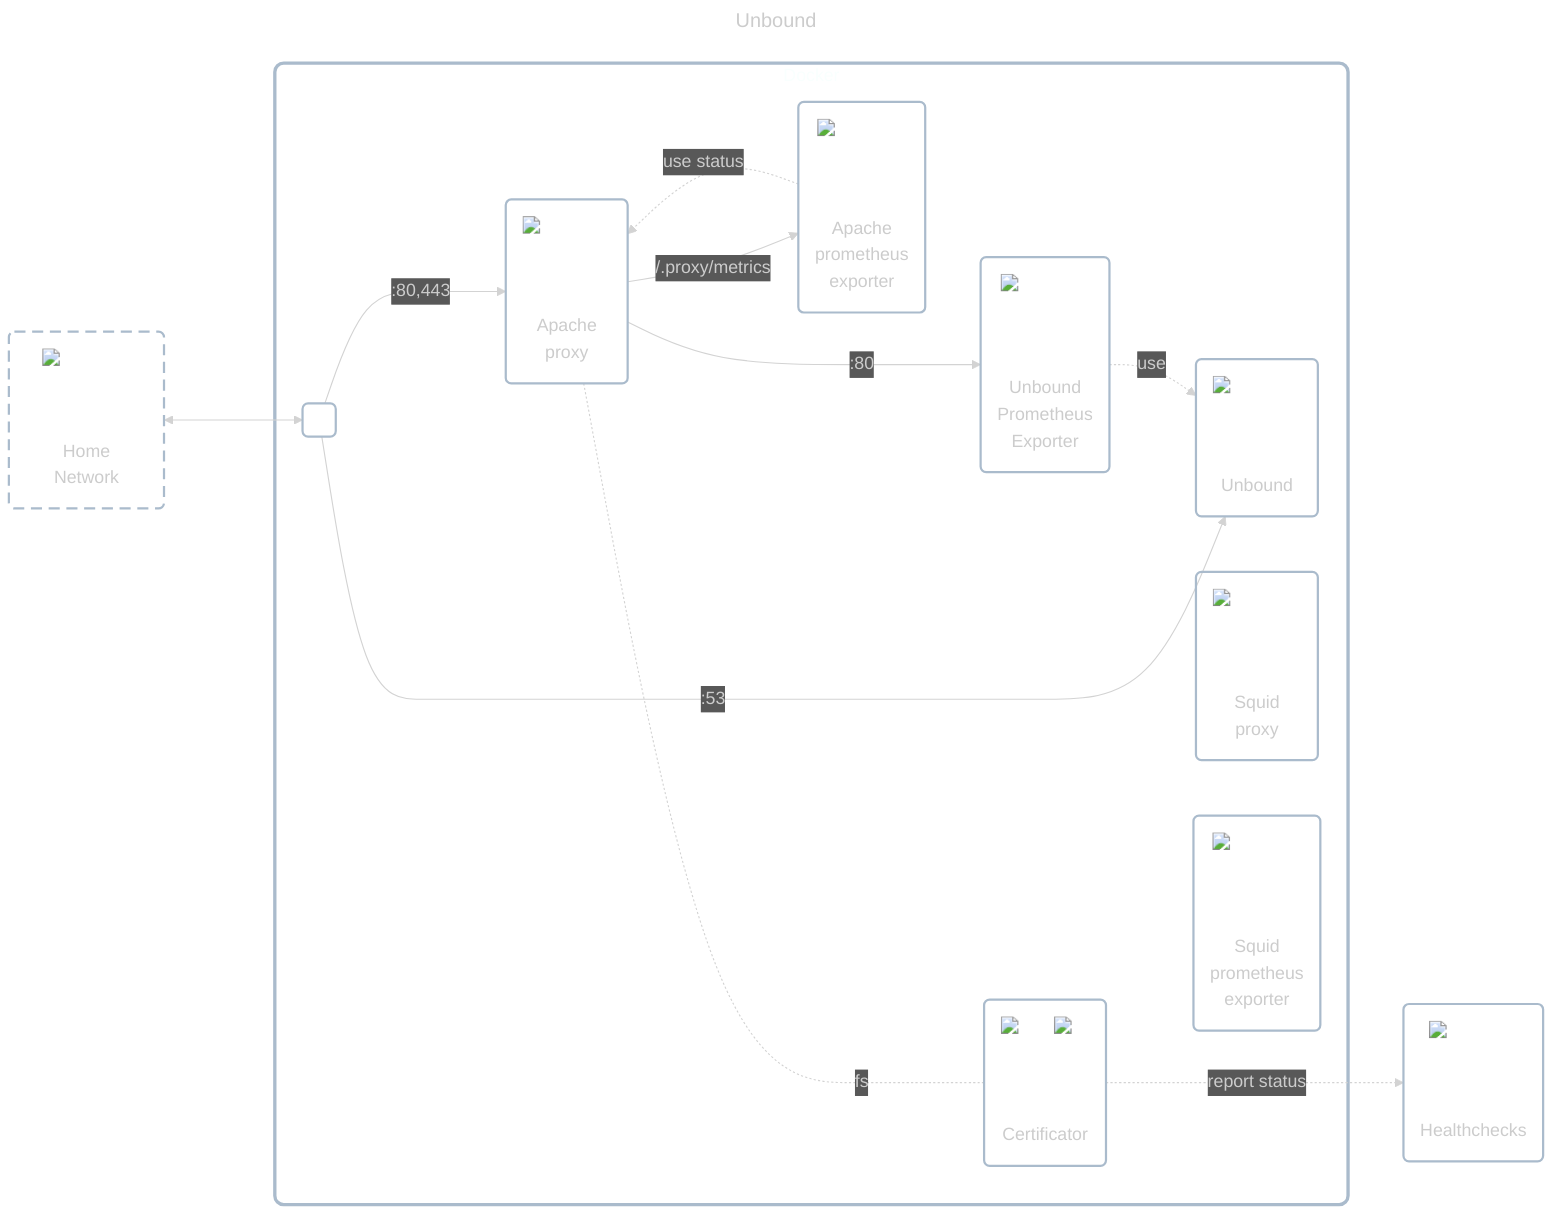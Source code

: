 ---
title: Unbound
config:
    theme: dark
---

flowchart LR
    classDef cluster fill:#ffffff00,stroke:#aabbccff,stroke-width:3px,rx:8px,ry:8px;
    classDef node fill:#ffffff00,stroke:#aabbccff,stroke-width:2px,rx:5px,ry:5px;
    classDef dashed_border stroke-dasharray:10 6;

    home_network["<div style='position:relative;width:80px;height:80px;margin:0 auto;margin-bottom:0.1em'><img src='../../../../icons/network.png' style='min-width:80px;max-width:80px' /></div>Home<br/>Network"]
    class home_network dashed_border

    subgraph app_wrapper["Docker"]
        network_interface(" ")
        apache_proxy("<div style='position:relative;width:80px;height:80px;margin:0 auto;margin-bottom:0.5em'><img src='../../../../icons/apache.png' style='min-width:80px;max-width:80px' /></div>Apache<br/>proxy")
        apache_prometheus_exporter("<div style='position:relative;width:80px;height:80px;margin:0 auto;margin-bottom:0.5em'><img src='../../../../icons/apache-prometheus-exporter.png' style='min-width:80px;max-width:80px' /></div>Apache<br/>prometheus<br/>exporter")
        certificator("<div style='position:relative;width:80px;height:80px;margin:0 auto;margin-bottom:1em'><img src='../../../../icons/cronjob.png' style='min-width:32px;max-width:32px;position:absolute;top:0;right:0' /><img src='../../../../icons/lets-encrypt.png' style='min-width:80px;max-width:80px' /></div>Certificator")
        unbound("<div style='position:relative;width:80px;height:80px;margin:0 auto;margin-bottom:0.5em'><img src='../../../../icons/unbound.png' style='min-width:80px;max-width:80px' /></div>Unbound")
        unbound_prometheus_exporter("<div style='position:relative;width:80px;height:80px;margin:0 auto;margin-bottom:0.75em'><img src='../../../../icons/prometheus.png' style='min-width:80px;max-width:80px' /></div>Unbound<br/>Prometheus<br/>Exporter")
        squid_proxy("<div style='position:relative;width:80px;height:80px;margin:0 auto;margin-bottom:0.75em'><img src='../../../../icons/squid.jpg' style='min-width:80px;max-width:80px' /></div>Squid<br/>proxy")
        squid_prometheus_exporter("<div style='position:relative;width:80px;height:80px;margin:0 auto;margin-bottom:0.75em'><img src='../../../../icons/squid-prometheus-exporter.png' style='min-width:80px;max-width:80px' /></div>Squid<br/>prometheus<br/>exporter")

        network_interface --->|:80,443| apache_proxy --->|:80| unbound_prometheus_exporter
        network_interface --->|:53| unbound
        unbound_prometheus_exporter -.->|use| unbound
        apache_proxy -->|/.proxy/metrics| apache_prometheus_exporter -.->|use status| apache_proxy
        apache_proxy -..-|fs| certificator
    end

    healthchecks("<div style='position:relative;width:80px;height:80px;margin:0 auto;margin-bottom:0.5em'><img src='../../../../icons/healthchecks.png' style='min-width:80px;max-width:80px' /></div>Healthchecks")

    home_network <---> network_interface
    certificator -..->|report status| healthchecks